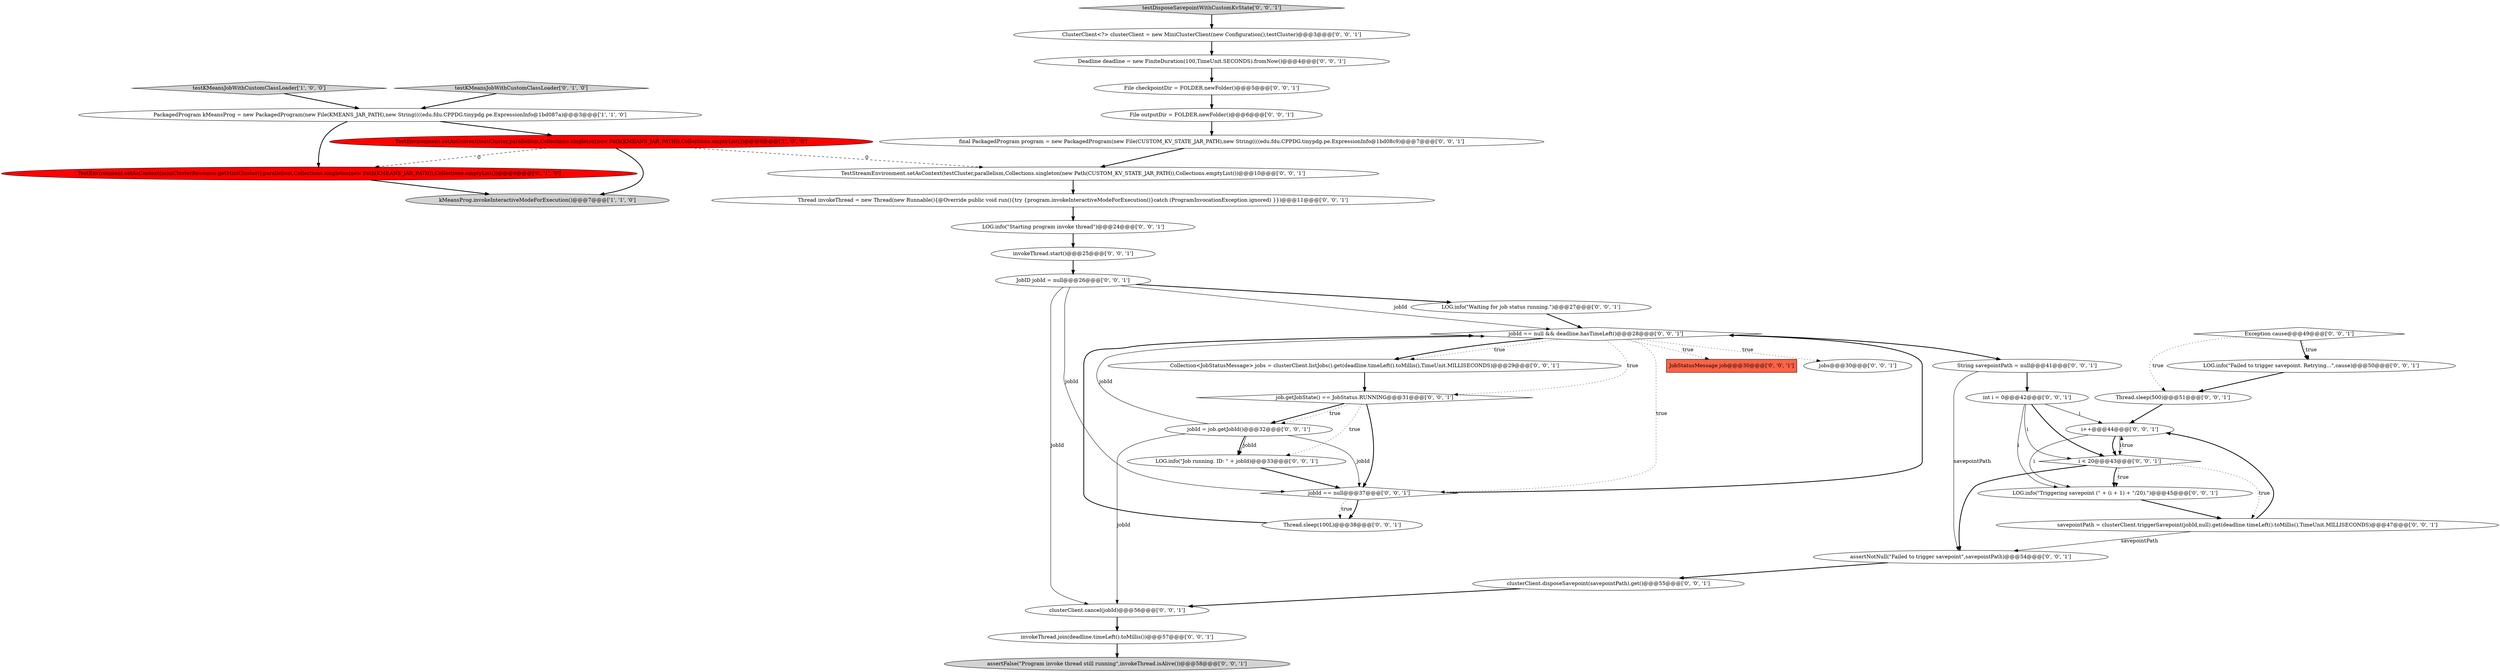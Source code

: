 digraph {
7 [style = filled, label = "assertFalse(\"Program invoke thread still running\",invokeThread.isAlive())@@@58@@@['0', '0', '1']", fillcolor = lightgray, shape = ellipse image = "AAA0AAABBB3BBB"];
34 [style = filled, label = "Thread invokeThread = new Thread(new Runnable(){@Override public void run(){try {program.invokeInteractiveModeForExecution()}catch (ProgramInvocationException ignored) }})@@@11@@@['0', '0', '1']", fillcolor = white, shape = ellipse image = "AAA0AAABBB3BBB"];
0 [style = filled, label = "PackagedProgram kMeansProg = new PackagedProgram(new File(KMEANS_JAR_PATH),new String((((edu.fdu.CPPDG.tinypdg.pe.ExpressionInfo@1bd087a)@@@3@@@['1', '1', '0']", fillcolor = white, shape = ellipse image = "AAA0AAABBB1BBB"];
38 [style = filled, label = "Collection<JobStatusMessage> jobs = clusterClient.listJobs().get(deadline.timeLeft().toMillis(),TimeUnit.MILLISECONDS)@@@29@@@['0', '0', '1']", fillcolor = white, shape = ellipse image = "AAA0AAABBB3BBB"];
22 [style = filled, label = "File checkpointDir = FOLDER.newFolder()@@@5@@@['0', '0', '1']", fillcolor = white, shape = ellipse image = "AAA0AAABBB3BBB"];
24 [style = filled, label = "job.getJobState() == JobStatus.RUNNING@@@31@@@['0', '0', '1']", fillcolor = white, shape = diamond image = "AAA0AAABBB3BBB"];
30 [style = filled, label = "Exception cause@@@49@@@['0', '0', '1']", fillcolor = white, shape = diamond image = "AAA0AAABBB3BBB"];
4 [style = filled, label = "testKMeansJobWithCustomClassLoader['0', '1', '0']", fillcolor = lightgray, shape = diamond image = "AAA0AAABBB2BBB"];
6 [style = filled, label = "LOG.info(\"Job running. ID: \" + jobId)@@@33@@@['0', '0', '1']", fillcolor = white, shape = ellipse image = "AAA0AAABBB3BBB"];
27 [style = filled, label = "testDisposeSavepointWithCustomKvState['0', '0', '1']", fillcolor = lightgray, shape = diamond image = "AAA0AAABBB3BBB"];
10 [style = filled, label = "assertNotNull(\"Failed to trigger savepoint\",savepointPath)@@@54@@@['0', '0', '1']", fillcolor = white, shape = ellipse image = "AAA0AAABBB3BBB"];
26 [style = filled, label = "int i = 0@@@42@@@['0', '0', '1']", fillcolor = white, shape = ellipse image = "AAA0AAABBB3BBB"];
40 [style = filled, label = "String savepointPath = null@@@41@@@['0', '0', '1']", fillcolor = white, shape = ellipse image = "AAA0AAABBB3BBB"];
9 [style = filled, label = "invokeThread.start()@@@25@@@['0', '0', '1']", fillcolor = white, shape = ellipse image = "AAA0AAABBB3BBB"];
31 [style = filled, label = "JobStatusMessage job@@@30@@@['0', '0', '1']", fillcolor = tomato, shape = box image = "AAA0AAABBB3BBB"];
28 [style = filled, label = "invokeThread.join(deadline.timeLeft().toMillis())@@@57@@@['0', '0', '1']", fillcolor = white, shape = ellipse image = "AAA0AAABBB3BBB"];
15 [style = filled, label = "JobID jobId = null@@@26@@@['0', '0', '1']", fillcolor = white, shape = ellipse image = "AAA0AAABBB3BBB"];
14 [style = filled, label = "savepointPath = clusterClient.triggerSavepoint(jobId,null).get(deadline.timeLeft().toMillis(),TimeUnit.MILLISECONDS)@@@47@@@['0', '0', '1']", fillcolor = white, shape = ellipse image = "AAA0AAABBB3BBB"];
32 [style = filled, label = "i++@@@44@@@['0', '0', '1']", fillcolor = white, shape = ellipse image = "AAA0AAABBB3BBB"];
33 [style = filled, label = "LOG.info(\"Starting program invoke thread\")@@@24@@@['0', '0', '1']", fillcolor = white, shape = ellipse image = "AAA0AAABBB3BBB"];
36 [style = filled, label = "jobId = job.getJobId()@@@32@@@['0', '0', '1']", fillcolor = white, shape = ellipse image = "AAA0AAABBB3BBB"];
3 [style = filled, label = "TestEnvironment.setAsContext(testCluster,parallelism,Collections.singleton(new Path(KMEANS_JAR_PATH)),Collections.emptyList())@@@6@@@['1', '0', '0']", fillcolor = red, shape = ellipse image = "AAA1AAABBB1BBB"];
8 [style = filled, label = "LOG.info(\"Failed to trigger savepoint. Retrying...\",cause)@@@50@@@['0', '0', '1']", fillcolor = white, shape = ellipse image = "AAA0AAABBB3BBB"];
39 [style = filled, label = "Deadline deadline = new FiniteDuration(100,TimeUnit.SECONDS).fromNow()@@@4@@@['0', '0', '1']", fillcolor = white, shape = ellipse image = "AAA0AAABBB3BBB"];
20 [style = filled, label = "Thread.sleep(100L)@@@38@@@['0', '0', '1']", fillcolor = white, shape = ellipse image = "AAA0AAABBB3BBB"];
18 [style = filled, label = "TestStreamEnvironment.setAsContext(testCluster,parallelism,Collections.singleton(new Path(CUSTOM_KV_STATE_JAR_PATH)),Collections.emptyList())@@@10@@@['0', '0', '1']", fillcolor = white, shape = ellipse image = "AAA0AAABBB3BBB"];
21 [style = filled, label = "i < 20@@@43@@@['0', '0', '1']", fillcolor = white, shape = diamond image = "AAA0AAABBB3BBB"];
19 [style = filled, label = "clusterClient.disposeSavepoint(savepointPath).get()@@@55@@@['0', '0', '1']", fillcolor = white, shape = ellipse image = "AAA0AAABBB3BBB"];
35 [style = filled, label = "LOG.info(\"Triggering savepoint (\" + (i + 1) + \"/20).\")@@@45@@@['0', '0', '1']", fillcolor = white, shape = ellipse image = "AAA0AAABBB3BBB"];
29 [style = filled, label = "File outputDir = FOLDER.newFolder()@@@6@@@['0', '0', '1']", fillcolor = white, shape = ellipse image = "AAA0AAABBB3BBB"];
13 [style = filled, label = "jobId == null && deadline.hasTimeLeft()@@@28@@@['0', '0', '1']", fillcolor = white, shape = diamond image = "AAA0AAABBB3BBB"];
1 [style = filled, label = "testKMeansJobWithCustomClassLoader['1', '0', '0']", fillcolor = lightgray, shape = diamond image = "AAA0AAABBB1BBB"];
16 [style = filled, label = "ClusterClient<?> clusterClient = new MiniClusterClient(new Configuration(),testCluster)@@@3@@@['0', '0', '1']", fillcolor = white, shape = ellipse image = "AAA0AAABBB3BBB"];
12 [style = filled, label = "LOG.info(\"Waiting for job status running.\")@@@27@@@['0', '0', '1']", fillcolor = white, shape = ellipse image = "AAA0AAABBB3BBB"];
25 [style = filled, label = "jobs@@@30@@@['0', '0', '1']", fillcolor = white, shape = ellipse image = "AAA0AAABBB3BBB"];
11 [style = filled, label = "jobId == null@@@37@@@['0', '0', '1']", fillcolor = white, shape = diamond image = "AAA0AAABBB3BBB"];
2 [style = filled, label = "kMeansProg.invokeInteractiveModeForExecution()@@@7@@@['1', '1', '0']", fillcolor = lightgray, shape = ellipse image = "AAA0AAABBB1BBB"];
23 [style = filled, label = "clusterClient.cancel(jobId)@@@56@@@['0', '0', '1']", fillcolor = white, shape = ellipse image = "AAA0AAABBB3BBB"];
17 [style = filled, label = "Thread.sleep(500)@@@51@@@['0', '0', '1']", fillcolor = white, shape = ellipse image = "AAA0AAABBB3BBB"];
5 [style = filled, label = "TestEnvironment.setAsContext(miniClusterResource.getMiniCluster(),parallelism,Collections.singleton(new Path(KMEANS_JAR_PATH)),Collections.emptyList())@@@6@@@['0', '1', '0']", fillcolor = red, shape = ellipse image = "AAA1AAABBB2BBB"];
37 [style = filled, label = "final PackagedProgram program = new PackagedProgram(new File(CUSTOM_KV_STATE_JAR_PATH),new String((((edu.fdu.CPPDG.tinypdg.pe.ExpressionInfo@1bd08c9)@@@7@@@['0', '0', '1']", fillcolor = white, shape = ellipse image = "AAA0AAABBB3BBB"];
0->3 [style = bold, label=""];
36->6 [style = bold, label=""];
11->20 [style = bold, label=""];
21->10 [style = bold, label=""];
13->24 [style = dotted, label="true"];
24->6 [style = dotted, label="true"];
3->5 [style = dashed, label="0"];
32->21 [style = bold, label=""];
20->13 [style = bold, label=""];
36->23 [style = solid, label="jobId"];
32->21 [style = solid, label="i"];
38->24 [style = bold, label=""];
36->13 [style = solid, label="jobId"];
36->6 [style = solid, label="jobId"];
13->25 [style = dotted, label="true"];
18->34 [style = bold, label=""];
10->19 [style = bold, label=""];
15->23 [style = solid, label="jobId"];
3->18 [style = dashed, label="0"];
34->33 [style = bold, label=""];
28->7 [style = bold, label=""];
22->29 [style = bold, label=""];
32->35 [style = solid, label="i"];
21->32 [style = dotted, label="true"];
13->40 [style = bold, label=""];
1->0 [style = bold, label=""];
29->37 [style = bold, label=""];
17->32 [style = bold, label=""];
27->16 [style = bold, label=""];
13->38 [style = dotted, label="true"];
33->9 [style = bold, label=""];
35->14 [style = bold, label=""];
26->21 [style = solid, label="i"];
4->0 [style = bold, label=""];
26->21 [style = bold, label=""];
39->22 [style = bold, label=""];
23->28 [style = bold, label=""];
8->17 [style = bold, label=""];
12->13 [style = bold, label=""];
24->36 [style = bold, label=""];
11->20 [style = dotted, label="true"];
5->2 [style = bold, label=""];
13->31 [style = dotted, label="true"];
3->2 [style = bold, label=""];
14->10 [style = solid, label="savepointPath"];
9->15 [style = bold, label=""];
24->11 [style = bold, label=""];
19->23 [style = bold, label=""];
6->11 [style = bold, label=""];
36->11 [style = solid, label="jobId"];
11->13 [style = bold, label=""];
26->35 [style = solid, label="i"];
21->14 [style = dotted, label="true"];
37->18 [style = bold, label=""];
40->26 [style = bold, label=""];
13->11 [style = dotted, label="true"];
16->39 [style = bold, label=""];
13->38 [style = bold, label=""];
15->12 [style = bold, label=""];
30->8 [style = dotted, label="true"];
30->17 [style = dotted, label="true"];
30->8 [style = bold, label=""];
21->35 [style = bold, label=""];
14->32 [style = bold, label=""];
15->13 [style = solid, label="jobId"];
26->32 [style = solid, label="i"];
24->36 [style = dotted, label="true"];
21->35 [style = dotted, label="true"];
40->10 [style = solid, label="savepointPath"];
15->11 [style = solid, label="jobId"];
0->5 [style = bold, label=""];
}
